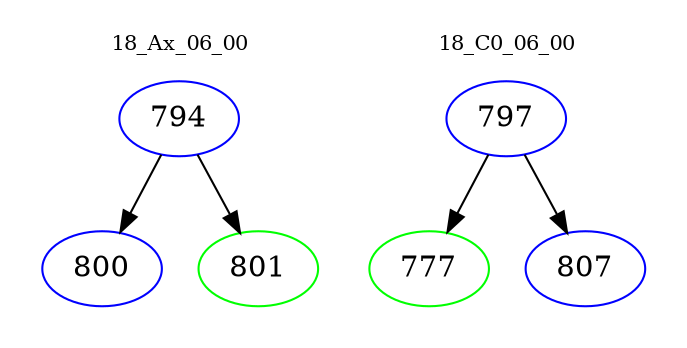 digraph{
subgraph cluster_0 {
color = white
label = "18_Ax_06_00";
fontsize=10;
T0_794 [label="794", color="blue"]
T0_794 -> T0_800 [color="black"]
T0_800 [label="800", color="blue"]
T0_794 -> T0_801 [color="black"]
T0_801 [label="801", color="green"]
}
subgraph cluster_1 {
color = white
label = "18_C0_06_00";
fontsize=10;
T1_797 [label="797", color="blue"]
T1_797 -> T1_777 [color="black"]
T1_777 [label="777", color="green"]
T1_797 -> T1_807 [color="black"]
T1_807 [label="807", color="blue"]
}
}
